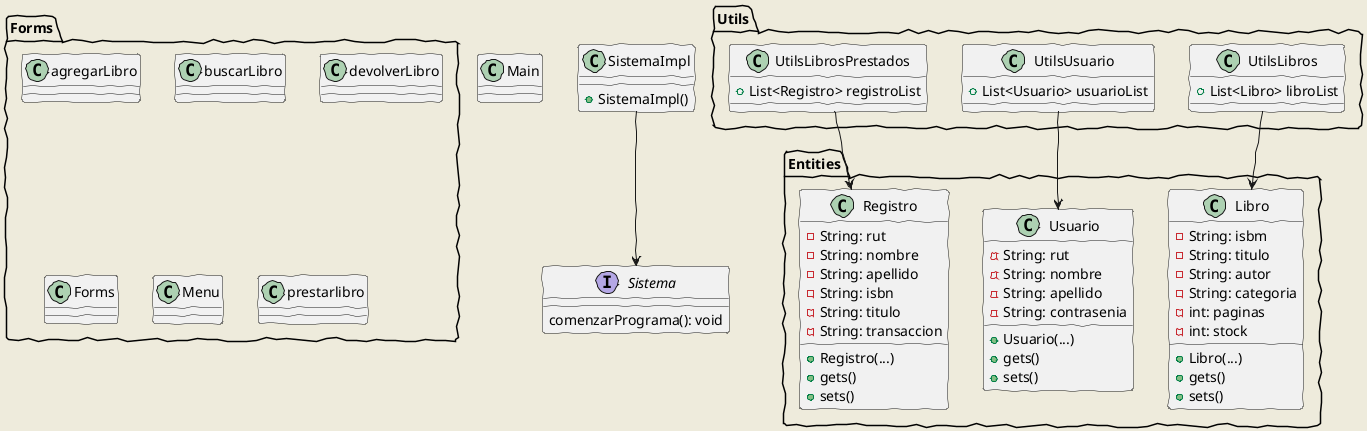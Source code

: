 @startuml
skinparam backgroundColor #EEEBDC
skinparam handwritten true

package "Entities" {

class Libro {
-String: isbm
-String: titulo
-String: autor
-String: categoria
-int: paginas
-int: stock

+Libro(...)
+gets()
+sets()
}
class Usuario {
-String: rut
-String: nombre
-String: apellido
-String: contrasenia

+Usuario(...)
+gets()
+sets()
}
class Registro {
-String: rut
-String: nombre
-String: apellido
-String: isbn
-String: titulo
-String: transaccion

+Registro(...)
+gets()
+sets()
}

}
package "Forms" {

class agregarLibro {
}
class buscarLibro {
}
class devolverLibro {
}
class Forms {
}
class Menu {
}
class prestarlibro {
}

}
package "Utils" {

class UtilsLibros {
+List<Libro> libroList
}
class UtilsUsuario {
+List<Usuario> usuarioList
}
class UtilsLibrosPrestados {
+List<Registro> registroList
}


}

class Main {
}
interface Sistema {
comenzarPrograma(): void
}
class SistemaImpl {
+SistemaImpl()
}

UtilsLibros --> Libro
UtilsUsuario --> Usuario
UtilsLibrosPrestados --> Registro

SistemaImpl --> Sistema

@enduml